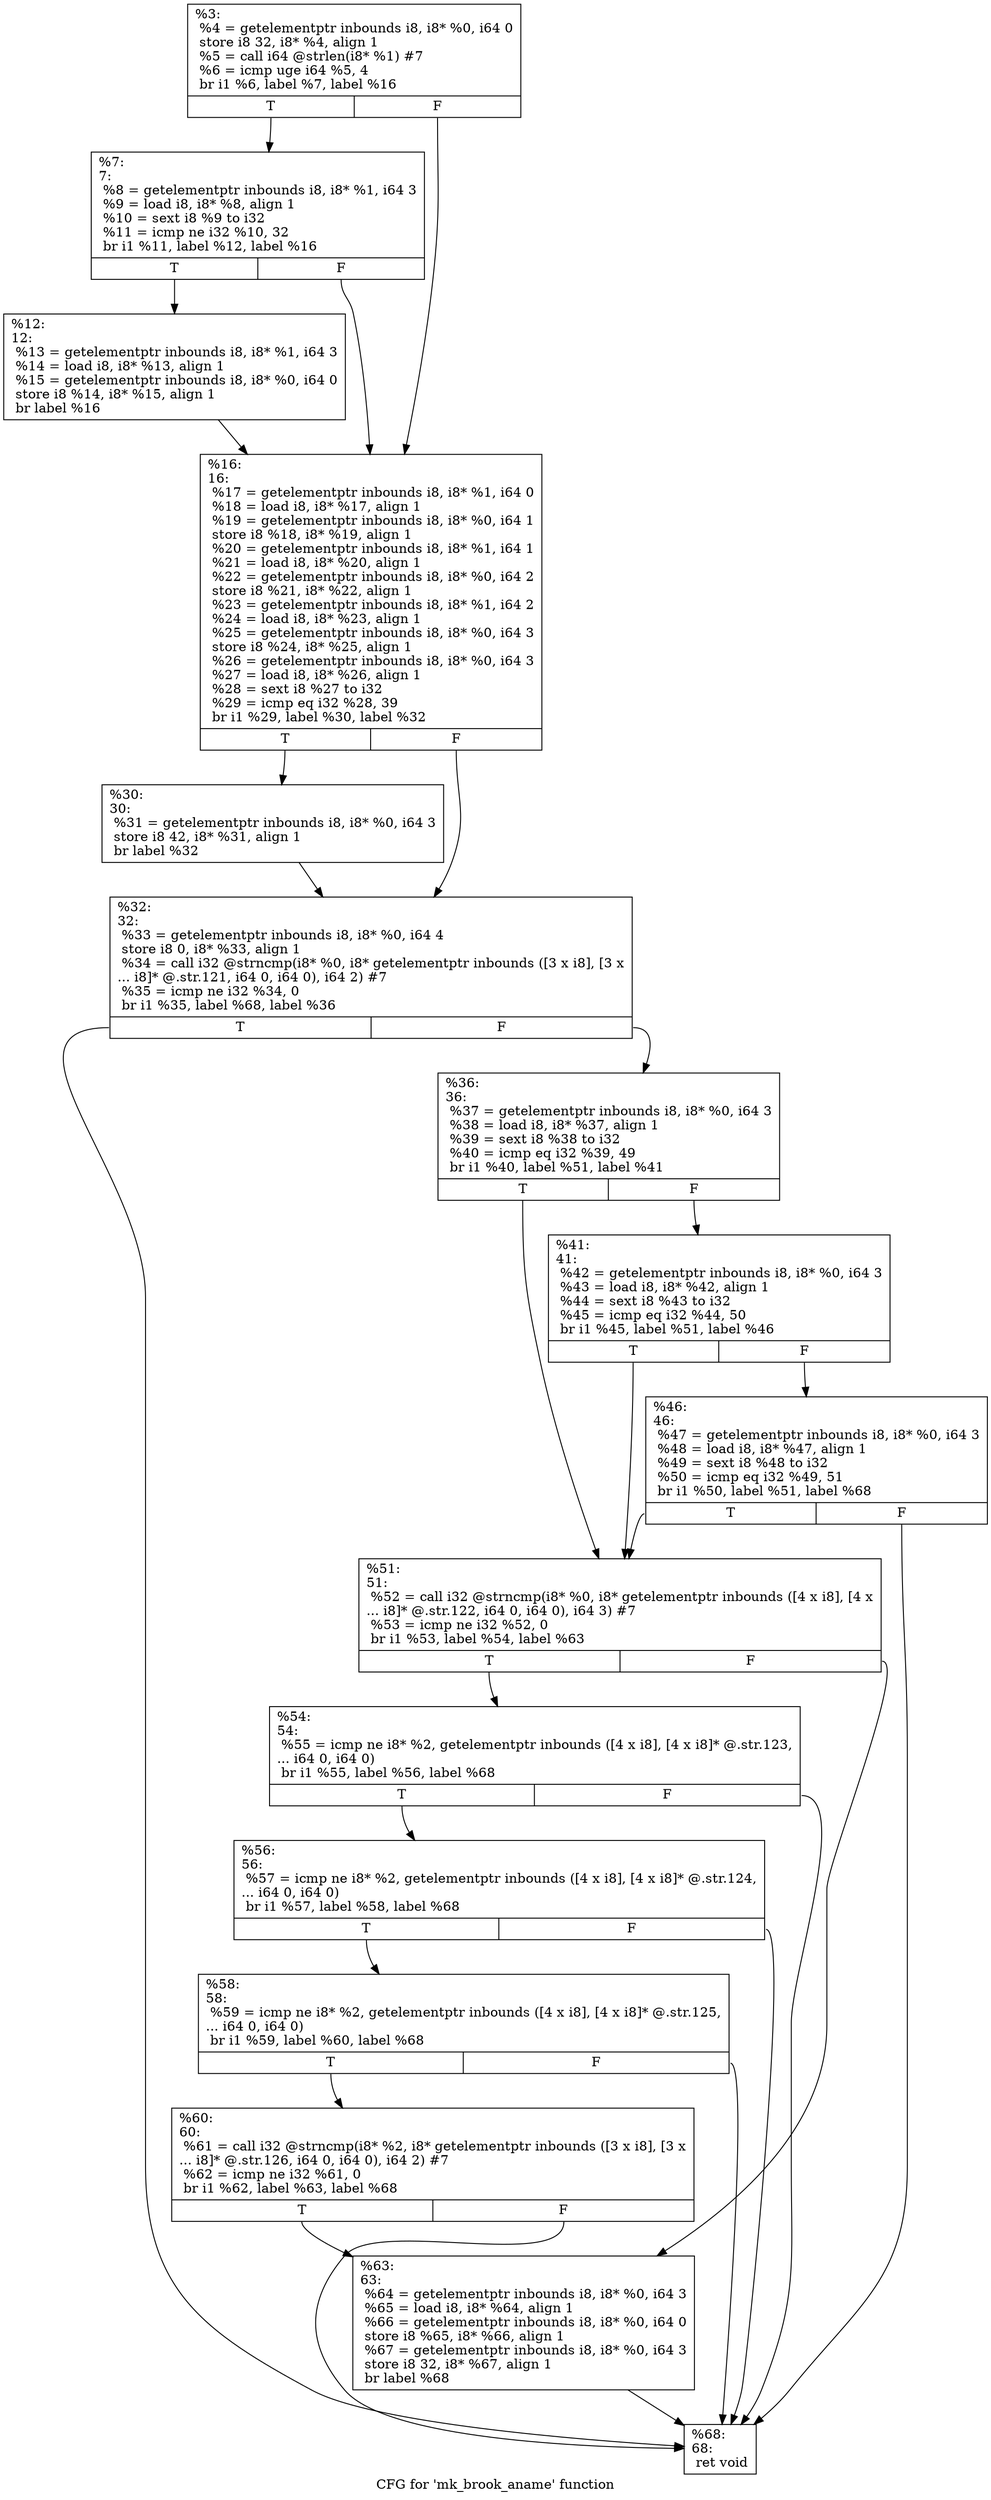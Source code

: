 digraph "CFG for 'mk_brook_aname' function" {
	label="CFG for 'mk_brook_aname' function";

	Node0x1531400 [shape=record,label="{%3:\l  %4 = getelementptr inbounds i8, i8* %0, i64 0\l  store i8 32, i8* %4, align 1\l  %5 = call i64 @strlen(i8* %1) #7\l  %6 = icmp uge i64 %5, 4\l  br i1 %6, label %7, label %16\l|{<s0>T|<s1>F}}"];
	Node0x1531400:s0 -> Node0x15316e0;
	Node0x1531400:s1 -> Node0x1531730;
	Node0x15316e0 [shape=record,label="{%7:\l7:                                                \l  %8 = getelementptr inbounds i8, i8* %1, i64 3\l  %9 = load i8, i8* %8, align 1\l  %10 = sext i8 %9 to i32\l  %11 = icmp ne i32 %10, 32\l  br i1 %11, label %12, label %16\l|{<s0>T|<s1>F}}"];
	Node0x15316e0:s0 -> Node0x15314d0;
	Node0x15316e0:s1 -> Node0x1531730;
	Node0x15314d0 [shape=record,label="{%12:\l12:                                               \l  %13 = getelementptr inbounds i8, i8* %1, i64 3\l  %14 = load i8, i8* %13, align 1\l  %15 = getelementptr inbounds i8, i8* %0, i64 0\l  store i8 %14, i8* %15, align 1\l  br label %16\l}"];
	Node0x15314d0 -> Node0x1531730;
	Node0x1531730 [shape=record,label="{%16:\l16:                                               \l  %17 = getelementptr inbounds i8, i8* %1, i64 0\l  %18 = load i8, i8* %17, align 1\l  %19 = getelementptr inbounds i8, i8* %0, i64 1\l  store i8 %18, i8* %19, align 1\l  %20 = getelementptr inbounds i8, i8* %1, i64 1\l  %21 = load i8, i8* %20, align 1\l  %22 = getelementptr inbounds i8, i8* %0, i64 2\l  store i8 %21, i8* %22, align 1\l  %23 = getelementptr inbounds i8, i8* %1, i64 2\l  %24 = load i8, i8* %23, align 1\l  %25 = getelementptr inbounds i8, i8* %0, i64 3\l  store i8 %24, i8* %25, align 1\l  %26 = getelementptr inbounds i8, i8* %0, i64 3\l  %27 = load i8, i8* %26, align 1\l  %28 = sext i8 %27 to i32\l  %29 = icmp eq i32 %28, 39\l  br i1 %29, label %30, label %32\l|{<s0>T|<s1>F}}"];
	Node0x1531730:s0 -> Node0x1534ee0;
	Node0x1531730:s1 -> Node0x1534f30;
	Node0x1534ee0 [shape=record,label="{%30:\l30:                                               \l  %31 = getelementptr inbounds i8, i8* %0, i64 3\l  store i8 42, i8* %31, align 1\l  br label %32\l}"];
	Node0x1534ee0 -> Node0x1534f30;
	Node0x1534f30 [shape=record,label="{%32:\l32:                                               \l  %33 = getelementptr inbounds i8, i8* %0, i64 4\l  store i8 0, i8* %33, align 1\l  %34 = call i32 @strncmp(i8* %0, i8* getelementptr inbounds ([3 x i8], [3 x\l... i8]* @.str.121, i64 0, i64 0), i64 2) #7\l  %35 = icmp ne i32 %34, 0\l  br i1 %35, label %68, label %36\l|{<s0>T|<s1>F}}"];
	Node0x1534f30:s0 -> Node0x1535420;
	Node0x1534f30:s1 -> Node0x1535470;
	Node0x1535470 [shape=record,label="{%36:\l36:                                               \l  %37 = getelementptr inbounds i8, i8* %0, i64 3\l  %38 = load i8, i8* %37, align 1\l  %39 = sext i8 %38 to i32\l  %40 = icmp eq i32 %39, 49\l  br i1 %40, label %51, label %41\l|{<s0>T|<s1>F}}"];
	Node0x1535470:s0 -> Node0x1535700;
	Node0x1535470:s1 -> Node0x1535750;
	Node0x1535750 [shape=record,label="{%41:\l41:                                               \l  %42 = getelementptr inbounds i8, i8* %0, i64 3\l  %43 = load i8, i8* %42, align 1\l  %44 = sext i8 %43 to i32\l  %45 = icmp eq i32 %44, 50\l  br i1 %45, label %51, label %46\l|{<s0>T|<s1>F}}"];
	Node0x1535750:s0 -> Node0x1535700;
	Node0x1535750:s1 -> Node0x15359e0;
	Node0x15359e0 [shape=record,label="{%46:\l46:                                               \l  %47 = getelementptr inbounds i8, i8* %0, i64 3\l  %48 = load i8, i8* %47, align 1\l  %49 = sext i8 %48 to i32\l  %50 = icmp eq i32 %49, 51\l  br i1 %50, label %51, label %68\l|{<s0>T|<s1>F}}"];
	Node0x15359e0:s0 -> Node0x1535700;
	Node0x15359e0:s1 -> Node0x1535420;
	Node0x1535700 [shape=record,label="{%51:\l51:                                               \l  %52 = call i32 @strncmp(i8* %0, i8* getelementptr inbounds ([4 x i8], [4 x\l... i8]* @.str.122, i64 0, i64 0), i64 3) #7\l  %53 = icmp ne i32 %52, 0\l  br i1 %53, label %54, label %63\l|{<s0>T|<s1>F}}"];
	Node0x1535700:s0 -> Node0x1535f10;
	Node0x1535700:s1 -> Node0x1535f60;
	Node0x1535f10 [shape=record,label="{%54:\l54:                                               \l  %55 = icmp ne i8* %2, getelementptr inbounds ([4 x i8], [4 x i8]* @.str.123,\l... i64 0, i64 0)\l  br i1 %55, label %56, label %68\l|{<s0>T|<s1>F}}"];
	Node0x1535f10:s0 -> Node0x1536130;
	Node0x1535f10:s1 -> Node0x1535420;
	Node0x1536130 [shape=record,label="{%56:\l56:                                               \l  %57 = icmp ne i8* %2, getelementptr inbounds ([4 x i8], [4 x i8]* @.str.124,\l... i64 0, i64 0)\l  br i1 %57, label %58, label %68\l|{<s0>T|<s1>F}}"];
	Node0x1536130:s0 -> Node0x1536300;
	Node0x1536130:s1 -> Node0x1535420;
	Node0x1536300 [shape=record,label="{%58:\l58:                                               \l  %59 = icmp ne i8* %2, getelementptr inbounds ([4 x i8], [4 x i8]* @.str.125,\l... i64 0, i64 0)\l  br i1 %59, label %60, label %68\l|{<s0>T|<s1>F}}"];
	Node0x1536300:s0 -> Node0x15364d0;
	Node0x1536300:s1 -> Node0x1535420;
	Node0x15364d0 [shape=record,label="{%60:\l60:                                               \l  %61 = call i32 @strncmp(i8* %2, i8* getelementptr inbounds ([3 x i8], [3 x\l... i8]* @.str.126, i64 0, i64 0), i64 2) #7\l  %62 = icmp ne i32 %61, 0\l  br i1 %62, label %63, label %68\l|{<s0>T|<s1>F}}"];
	Node0x15364d0:s0 -> Node0x1535f60;
	Node0x15364d0:s1 -> Node0x1535420;
	Node0x1535f60 [shape=record,label="{%63:\l63:                                               \l  %64 = getelementptr inbounds i8, i8* %0, i64 3\l  %65 = load i8, i8* %64, align 1\l  %66 = getelementptr inbounds i8, i8* %0, i64 0\l  store i8 %65, i8* %66, align 1\l  %67 = getelementptr inbounds i8, i8* %0, i64 3\l  store i8 32, i8* %67, align 1\l  br label %68\l}"];
	Node0x1535f60 -> Node0x1535420;
	Node0x1535420 [shape=record,label="{%68:\l68:                                               \l  ret void\l}"];
}
